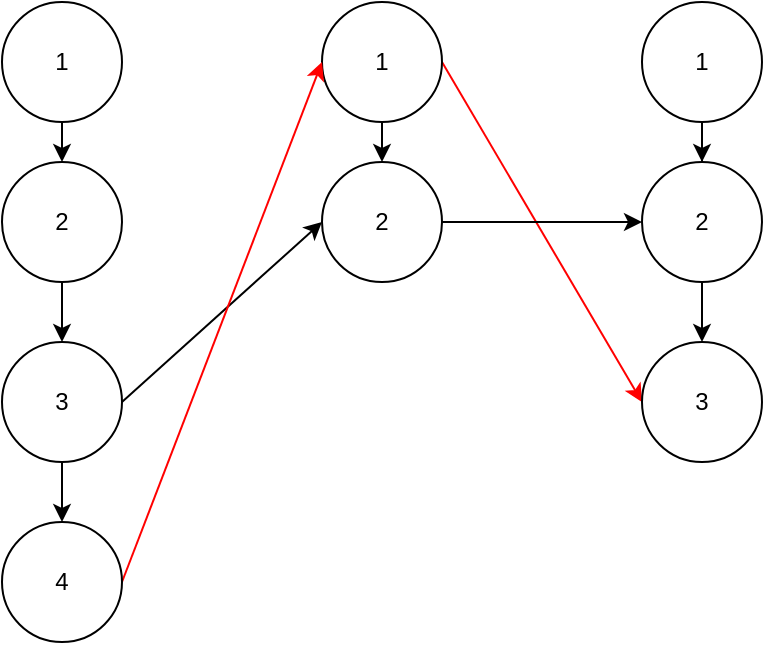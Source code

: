 <mxfile version="21.2.3" type="github">
  <diagram name="Page-1" id="EqN2ihkZY8LfmmxPtkRx">
    <mxGraphModel dx="1434" dy="760" grid="1" gridSize="10" guides="1" tooltips="1" connect="1" arrows="1" fold="1" page="1" pageScale="1" pageWidth="900" pageHeight="1600" math="0" shadow="0">
      <root>
        <mxCell id="0" />
        <mxCell id="1" parent="0" />
        <mxCell id="M4Kt0BlY2luRlgW2MM56-14" style="edgeStyle=orthogonalEdgeStyle;rounded=0;orthogonalLoop=1;jettySize=auto;html=1;exitX=0.5;exitY=1;exitDx=0;exitDy=0;entryX=0.5;entryY=0;entryDx=0;entryDy=0;" edge="1" parent="1" source="M4Kt0BlY2luRlgW2MM56-1" target="M4Kt0BlY2luRlgW2MM56-2">
          <mxGeometry relative="1" as="geometry" />
        </mxCell>
        <mxCell id="M4Kt0BlY2luRlgW2MM56-1" value="1" style="ellipse;whiteSpace=wrap;html=1;aspect=fixed;" vertex="1" parent="1">
          <mxGeometry x="40" y="120" width="60" height="60" as="geometry" />
        </mxCell>
        <mxCell id="M4Kt0BlY2luRlgW2MM56-15" style="edgeStyle=orthogonalEdgeStyle;rounded=0;orthogonalLoop=1;jettySize=auto;html=1;exitX=0.5;exitY=1;exitDx=0;exitDy=0;entryX=0.5;entryY=0;entryDx=0;entryDy=0;" edge="1" parent="1" source="M4Kt0BlY2luRlgW2MM56-2" target="M4Kt0BlY2luRlgW2MM56-3">
          <mxGeometry relative="1" as="geometry" />
        </mxCell>
        <mxCell id="M4Kt0BlY2luRlgW2MM56-2" value="2" style="ellipse;whiteSpace=wrap;html=1;aspect=fixed;" vertex="1" parent="1">
          <mxGeometry x="40" y="200" width="60" height="60" as="geometry" />
        </mxCell>
        <mxCell id="M4Kt0BlY2luRlgW2MM56-21" style="edgeStyle=orthogonalEdgeStyle;rounded=0;orthogonalLoop=1;jettySize=auto;html=1;exitX=0.5;exitY=1;exitDx=0;exitDy=0;" edge="1" parent="1" source="M4Kt0BlY2luRlgW2MM56-3" target="M4Kt0BlY2luRlgW2MM56-20">
          <mxGeometry relative="1" as="geometry" />
        </mxCell>
        <mxCell id="M4Kt0BlY2luRlgW2MM56-22" style="rounded=0;orthogonalLoop=1;jettySize=auto;html=1;exitX=1;exitY=0.5;exitDx=0;exitDy=0;entryX=0;entryY=0.5;entryDx=0;entryDy=0;" edge="1" parent="1" source="M4Kt0BlY2luRlgW2MM56-3" target="M4Kt0BlY2luRlgW2MM56-7">
          <mxGeometry relative="1" as="geometry" />
        </mxCell>
        <mxCell id="M4Kt0BlY2luRlgW2MM56-3" value="3" style="ellipse;whiteSpace=wrap;html=1;aspect=fixed;" vertex="1" parent="1">
          <mxGeometry x="40" y="290" width="60" height="60" as="geometry" />
        </mxCell>
        <mxCell id="M4Kt0BlY2luRlgW2MM56-16" style="edgeStyle=orthogonalEdgeStyle;rounded=0;orthogonalLoop=1;jettySize=auto;html=1;exitX=0.5;exitY=1;exitDx=0;exitDy=0;entryX=0.5;entryY=0;entryDx=0;entryDy=0;" edge="1" parent="1" source="M4Kt0BlY2luRlgW2MM56-6" target="M4Kt0BlY2luRlgW2MM56-7">
          <mxGeometry relative="1" as="geometry" />
        </mxCell>
        <mxCell id="M4Kt0BlY2luRlgW2MM56-26" style="rounded=0;orthogonalLoop=1;jettySize=auto;html=1;exitX=1;exitY=0.5;exitDx=0;exitDy=0;entryX=0;entryY=0.5;entryDx=0;entryDy=0;strokeColor=#FF0000;" edge="1" parent="1" source="M4Kt0BlY2luRlgW2MM56-6" target="M4Kt0BlY2luRlgW2MM56-12">
          <mxGeometry relative="1" as="geometry" />
        </mxCell>
        <mxCell id="M4Kt0BlY2luRlgW2MM56-6" value="1" style="ellipse;whiteSpace=wrap;html=1;aspect=fixed;" vertex="1" parent="1">
          <mxGeometry x="200" y="120" width="60" height="60" as="geometry" />
        </mxCell>
        <mxCell id="M4Kt0BlY2luRlgW2MM56-23" style="edgeStyle=orthogonalEdgeStyle;rounded=0;orthogonalLoop=1;jettySize=auto;html=1;exitX=1;exitY=0.5;exitDx=0;exitDy=0;" edge="1" parent="1" source="M4Kt0BlY2luRlgW2MM56-7" target="M4Kt0BlY2luRlgW2MM56-11">
          <mxGeometry relative="1" as="geometry" />
        </mxCell>
        <mxCell id="M4Kt0BlY2luRlgW2MM56-7" value="2" style="ellipse;whiteSpace=wrap;html=1;aspect=fixed;" vertex="1" parent="1">
          <mxGeometry x="200" y="200" width="60" height="60" as="geometry" />
        </mxCell>
        <mxCell id="M4Kt0BlY2luRlgW2MM56-18" style="edgeStyle=orthogonalEdgeStyle;rounded=0;orthogonalLoop=1;jettySize=auto;html=1;exitX=0.5;exitY=1;exitDx=0;exitDy=0;" edge="1" parent="1" source="M4Kt0BlY2luRlgW2MM56-10" target="M4Kt0BlY2luRlgW2MM56-11">
          <mxGeometry relative="1" as="geometry" />
        </mxCell>
        <mxCell id="M4Kt0BlY2luRlgW2MM56-10" value="1" style="ellipse;whiteSpace=wrap;html=1;aspect=fixed;" vertex="1" parent="1">
          <mxGeometry x="360" y="120" width="60" height="60" as="geometry" />
        </mxCell>
        <mxCell id="M4Kt0BlY2luRlgW2MM56-19" style="edgeStyle=orthogonalEdgeStyle;rounded=0;orthogonalLoop=1;jettySize=auto;html=1;exitX=0.5;exitY=1;exitDx=0;exitDy=0;entryX=0.5;entryY=0;entryDx=0;entryDy=0;" edge="1" parent="1" source="M4Kt0BlY2luRlgW2MM56-11" target="M4Kt0BlY2luRlgW2MM56-12">
          <mxGeometry relative="1" as="geometry" />
        </mxCell>
        <mxCell id="M4Kt0BlY2luRlgW2MM56-11" value="2" style="ellipse;whiteSpace=wrap;html=1;aspect=fixed;" vertex="1" parent="1">
          <mxGeometry x="360" y="200" width="60" height="60" as="geometry" />
        </mxCell>
        <mxCell id="M4Kt0BlY2luRlgW2MM56-12" value="3" style="ellipse;whiteSpace=wrap;html=1;aspect=fixed;" vertex="1" parent="1">
          <mxGeometry x="360" y="290" width="60" height="60" as="geometry" />
        </mxCell>
        <mxCell id="M4Kt0BlY2luRlgW2MM56-25" style="rounded=0;orthogonalLoop=1;jettySize=auto;html=1;exitX=1;exitY=0.5;exitDx=0;exitDy=0;entryX=0;entryY=0.5;entryDx=0;entryDy=0;strokeColor=#FF0000;" edge="1" parent="1" source="M4Kt0BlY2luRlgW2MM56-20" target="M4Kt0BlY2luRlgW2MM56-6">
          <mxGeometry relative="1" as="geometry" />
        </mxCell>
        <mxCell id="M4Kt0BlY2luRlgW2MM56-20" value="4" style="ellipse;whiteSpace=wrap;html=1;aspect=fixed;" vertex="1" parent="1">
          <mxGeometry x="40" y="380" width="60" height="60" as="geometry" />
        </mxCell>
      </root>
    </mxGraphModel>
  </diagram>
</mxfile>
